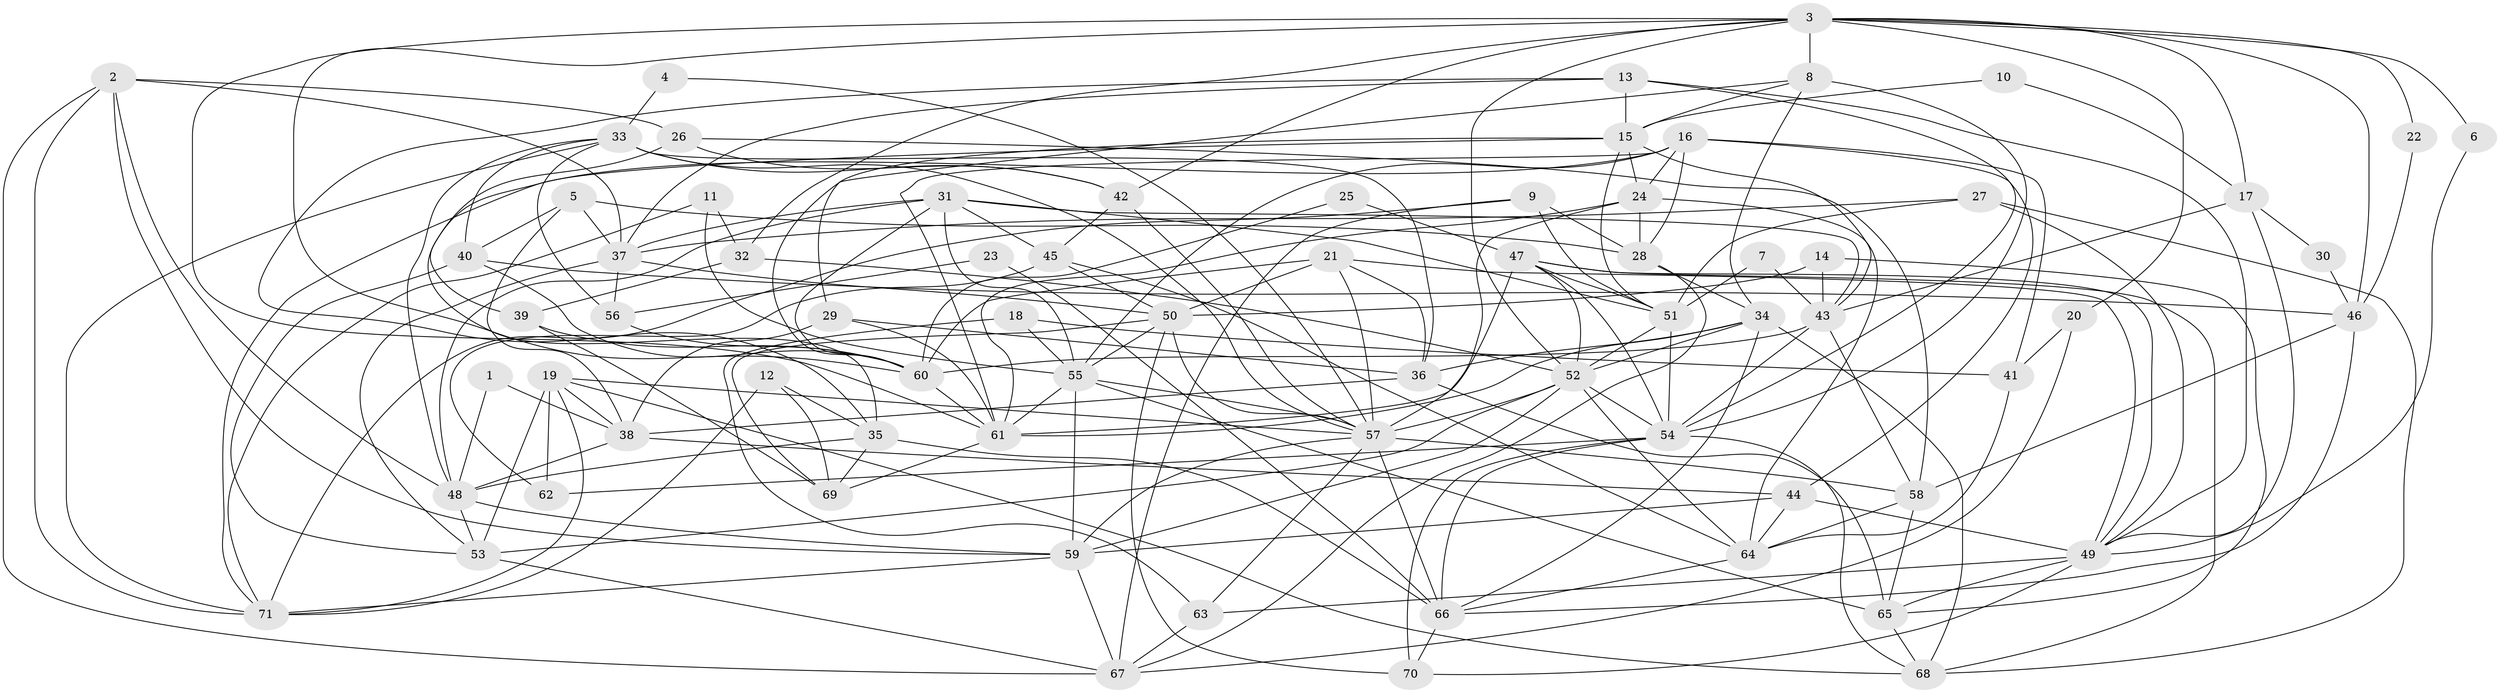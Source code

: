 // original degree distribution, {6: 0.16312056737588654, 3: 0.23404255319148937, 5: 0.1347517730496454, 7: 0.0425531914893617, 2: 0.19148936170212766, 4: 0.22695035460992907, 8: 0.0070921985815602835}
// Generated by graph-tools (version 1.1) at 2025/26/03/09/25 03:26:20]
// undirected, 71 vertices, 201 edges
graph export_dot {
graph [start="1"]
  node [color=gray90,style=filled];
  1;
  2;
  3;
  4;
  5;
  6;
  7;
  8;
  9;
  10;
  11;
  12;
  13;
  14;
  15;
  16;
  17;
  18;
  19;
  20;
  21;
  22;
  23;
  24;
  25;
  26;
  27;
  28;
  29;
  30;
  31;
  32;
  33;
  34;
  35;
  36;
  37;
  38;
  39;
  40;
  41;
  42;
  43;
  44;
  45;
  46;
  47;
  48;
  49;
  50;
  51;
  52;
  53;
  54;
  55;
  56;
  57;
  58;
  59;
  60;
  61;
  62;
  63;
  64;
  65;
  66;
  67;
  68;
  69;
  70;
  71;
  1 -- 38 [weight=1.0];
  1 -- 48 [weight=1.0];
  2 -- 26 [weight=1.0];
  2 -- 37 [weight=1.0];
  2 -- 48 [weight=1.0];
  2 -- 59 [weight=1.0];
  2 -- 67 [weight=1.0];
  2 -- 71 [weight=1.0];
  3 -- 6 [weight=1.0];
  3 -- 8 [weight=1.0];
  3 -- 17 [weight=1.0];
  3 -- 20 [weight=1.0];
  3 -- 22 [weight=1.0];
  3 -- 32 [weight=1.0];
  3 -- 42 [weight=1.0];
  3 -- 46 [weight=2.0];
  3 -- 52 [weight=2.0];
  3 -- 60 [weight=1.0];
  3 -- 61 [weight=1.0];
  4 -- 33 [weight=1.0];
  4 -- 57 [weight=1.0];
  5 -- 28 [weight=1.0];
  5 -- 37 [weight=1.0];
  5 -- 38 [weight=1.0];
  5 -- 40 [weight=1.0];
  6 -- 49 [weight=1.0];
  7 -- 43 [weight=1.0];
  7 -- 51 [weight=1.0];
  8 -- 15 [weight=1.0];
  8 -- 29 [weight=1.0];
  8 -- 34 [weight=1.0];
  8 -- 54 [weight=1.0];
  9 -- 28 [weight=1.0];
  9 -- 51 [weight=1.0];
  9 -- 67 [weight=1.0];
  9 -- 71 [weight=1.0];
  10 -- 15 [weight=1.0];
  10 -- 17 [weight=1.0];
  11 -- 32 [weight=1.0];
  11 -- 55 [weight=1.0];
  11 -- 71 [weight=1.0];
  12 -- 35 [weight=1.0];
  12 -- 69 [weight=1.0];
  12 -- 71 [weight=1.0];
  13 -- 15 [weight=1.0];
  13 -- 35 [weight=1.0];
  13 -- 37 [weight=1.0];
  13 -- 49 [weight=1.0];
  13 -- 54 [weight=1.0];
  14 -- 43 [weight=1.0];
  14 -- 50 [weight=1.0];
  14 -- 65 [weight=1.0];
  15 -- 24 [weight=1.0];
  15 -- 35 [weight=1.0];
  15 -- 43 [weight=2.0];
  15 -- 51 [weight=1.0];
  15 -- 60 [weight=1.0];
  16 -- 24 [weight=1.0];
  16 -- 28 [weight=1.0];
  16 -- 41 [weight=1.0];
  16 -- 44 [weight=1.0];
  16 -- 55 [weight=1.0];
  16 -- 61 [weight=1.0];
  16 -- 71 [weight=1.0];
  17 -- 30 [weight=1.0];
  17 -- 43 [weight=1.0];
  17 -- 49 [weight=1.0];
  18 -- 41 [weight=1.0];
  18 -- 55 [weight=1.0];
  18 -- 63 [weight=1.0];
  19 -- 38 [weight=1.0];
  19 -- 53 [weight=1.0];
  19 -- 57 [weight=1.0];
  19 -- 62 [weight=1.0];
  19 -- 68 [weight=1.0];
  19 -- 71 [weight=1.0];
  20 -- 41 [weight=1.0];
  20 -- 67 [weight=1.0];
  21 -- 36 [weight=1.0];
  21 -- 49 [weight=2.0];
  21 -- 50 [weight=1.0];
  21 -- 57 [weight=1.0];
  21 -- 60 [weight=1.0];
  22 -- 46 [weight=1.0];
  23 -- 56 [weight=1.0];
  23 -- 66 [weight=1.0];
  24 -- 28 [weight=1.0];
  24 -- 57 [weight=1.0];
  24 -- 61 [weight=1.0];
  24 -- 64 [weight=1.0];
  25 -- 47 [weight=1.0];
  25 -- 60 [weight=1.0];
  26 -- 39 [weight=1.0];
  26 -- 42 [weight=1.0];
  26 -- 58 [weight=1.0];
  27 -- 37 [weight=1.0];
  27 -- 49 [weight=1.0];
  27 -- 51 [weight=1.0];
  27 -- 68 [weight=1.0];
  28 -- 34 [weight=1.0];
  28 -- 67 [weight=1.0];
  29 -- 36 [weight=1.0];
  29 -- 38 [weight=1.0];
  29 -- 61 [weight=1.0];
  30 -- 46 [weight=1.0];
  31 -- 37 [weight=1.0];
  31 -- 43 [weight=1.0];
  31 -- 45 [weight=1.0];
  31 -- 48 [weight=1.0];
  31 -- 51 [weight=1.0];
  31 -- 55 [weight=1.0];
  31 -- 60 [weight=1.0];
  32 -- 39 [weight=1.0];
  32 -- 52 [weight=1.0];
  33 -- 36 [weight=1.0];
  33 -- 40 [weight=1.0];
  33 -- 42 [weight=1.0];
  33 -- 48 [weight=1.0];
  33 -- 56 [weight=1.0];
  33 -- 57 [weight=2.0];
  33 -- 71 [weight=1.0];
  34 -- 36 [weight=1.0];
  34 -- 52 [weight=1.0];
  34 -- 61 [weight=1.0];
  34 -- 66 [weight=1.0];
  34 -- 68 [weight=1.0];
  35 -- 48 [weight=1.0];
  35 -- 66 [weight=1.0];
  35 -- 69 [weight=1.0];
  36 -- 38 [weight=1.0];
  36 -- 65 [weight=1.0];
  37 -- 50 [weight=1.0];
  37 -- 53 [weight=1.0];
  37 -- 56 [weight=1.0];
  38 -- 44 [weight=1.0];
  38 -- 48 [weight=1.0];
  39 -- 60 [weight=1.0];
  39 -- 69 [weight=1.0];
  40 -- 46 [weight=1.0];
  40 -- 53 [weight=1.0];
  40 -- 60 [weight=1.0];
  41 -- 64 [weight=1.0];
  42 -- 45 [weight=1.0];
  42 -- 57 [weight=1.0];
  43 -- 54 [weight=2.0];
  43 -- 58 [weight=1.0];
  43 -- 60 [weight=1.0];
  44 -- 49 [weight=1.0];
  44 -- 59 [weight=1.0];
  44 -- 64 [weight=1.0];
  45 -- 50 [weight=1.0];
  45 -- 62 [weight=1.0];
  45 -- 64 [weight=1.0];
  46 -- 58 [weight=1.0];
  46 -- 66 [weight=1.0];
  47 -- 49 [weight=1.0];
  47 -- 51 [weight=1.0];
  47 -- 52 [weight=1.0];
  47 -- 54 [weight=1.0];
  47 -- 61 [weight=1.0];
  47 -- 68 [weight=1.0];
  48 -- 53 [weight=1.0];
  48 -- 59 [weight=1.0];
  49 -- 63 [weight=1.0];
  49 -- 65 [weight=1.0];
  49 -- 70 [weight=1.0];
  50 -- 55 [weight=1.0];
  50 -- 57 [weight=1.0];
  50 -- 69 [weight=1.0];
  50 -- 70 [weight=1.0];
  51 -- 52 [weight=1.0];
  51 -- 54 [weight=1.0];
  52 -- 53 [weight=1.0];
  52 -- 54 [weight=1.0];
  52 -- 57 [weight=1.0];
  52 -- 59 [weight=1.0];
  52 -- 64 [weight=1.0];
  53 -- 67 [weight=1.0];
  54 -- 62 [weight=1.0];
  54 -- 66 [weight=1.0];
  54 -- 68 [weight=1.0];
  54 -- 70 [weight=1.0];
  55 -- 57 [weight=1.0];
  55 -- 59 [weight=1.0];
  55 -- 61 [weight=1.0];
  55 -- 65 [weight=1.0];
  56 -- 60 [weight=1.0];
  57 -- 58 [weight=1.0];
  57 -- 59 [weight=1.0];
  57 -- 63 [weight=1.0];
  57 -- 66 [weight=1.0];
  58 -- 64 [weight=1.0];
  58 -- 65 [weight=1.0];
  59 -- 67 [weight=1.0];
  59 -- 71 [weight=1.0];
  60 -- 61 [weight=1.0];
  61 -- 69 [weight=1.0];
  63 -- 67 [weight=1.0];
  64 -- 66 [weight=1.0];
  65 -- 68 [weight=1.0];
  66 -- 70 [weight=1.0];
}
